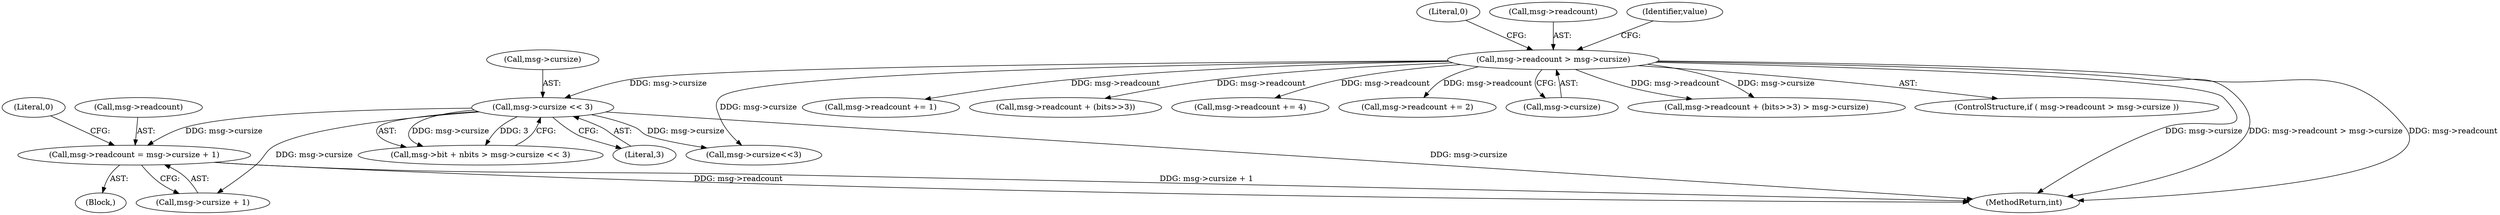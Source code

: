 digraph "0_ioq3_d2b1d124d4055c2fcbe5126863487c52fd58cca1_4@API" {
"1000284" [label="(Call,msg->readcount = msg->cursize + 1)"];
"1000278" [label="(Call,msg->cursize << 3)"];
"1000110" [label="(Call,msg->readcount > msg->cursize)"];
"1000294" [label="(Literal,0)"];
"1000272" [label="(Call,msg->bit + nbits > msg->cursize << 3)"];
"1000283" [label="(Block,)"];
"1000282" [label="(Literal,3)"];
"1000119" [label="(Literal,0)"];
"1000183" [label="(Call,msg->readcount += 1)"];
"1000110" [label="(Call,msg->readcount > msg->cursize)"];
"1000284" [label="(Call,msg->readcount = msg->cursize + 1)"];
"1000351" [label="(Call,msg->cursize<<3)"];
"1000147" [label="(Call,msg->readcount + (bits>>3))"];
"1000111" [label="(Call,msg->readcount)"];
"1000241" [label="(Call,msg->readcount += 4)"];
"1000214" [label="(Call,msg->readcount += 2)"];
"1000285" [label="(Call,msg->readcount)"];
"1000114" [label="(Call,msg->cursize)"];
"1000288" [label="(Call,msg->cursize + 1)"];
"1000146" [label="(Call,msg->readcount + (bits>>3) > msg->cursize)"];
"1000278" [label="(Call,msg->cursize << 3)"];
"1000279" [label="(Call,msg->cursize)"];
"1000121" [label="(Identifier,value)"];
"1000109" [label="(ControlStructure,if ( msg->readcount > msg->cursize ))"];
"1000428" [label="(MethodReturn,int)"];
"1000284" -> "1000283"  [label="AST: "];
"1000284" -> "1000288"  [label="CFG: "];
"1000285" -> "1000284"  [label="AST: "];
"1000288" -> "1000284"  [label="AST: "];
"1000294" -> "1000284"  [label="CFG: "];
"1000284" -> "1000428"  [label="DDG: msg->readcount"];
"1000284" -> "1000428"  [label="DDG: msg->cursize + 1"];
"1000278" -> "1000284"  [label="DDG: msg->cursize"];
"1000278" -> "1000272"  [label="AST: "];
"1000278" -> "1000282"  [label="CFG: "];
"1000279" -> "1000278"  [label="AST: "];
"1000282" -> "1000278"  [label="AST: "];
"1000272" -> "1000278"  [label="CFG: "];
"1000278" -> "1000428"  [label="DDG: msg->cursize"];
"1000278" -> "1000272"  [label="DDG: msg->cursize"];
"1000278" -> "1000272"  [label="DDG: 3"];
"1000110" -> "1000278"  [label="DDG: msg->cursize"];
"1000278" -> "1000288"  [label="DDG: msg->cursize"];
"1000278" -> "1000351"  [label="DDG: msg->cursize"];
"1000110" -> "1000109"  [label="AST: "];
"1000110" -> "1000114"  [label="CFG: "];
"1000111" -> "1000110"  [label="AST: "];
"1000114" -> "1000110"  [label="AST: "];
"1000119" -> "1000110"  [label="CFG: "];
"1000121" -> "1000110"  [label="CFG: "];
"1000110" -> "1000428"  [label="DDG: msg->cursize"];
"1000110" -> "1000428"  [label="DDG: msg->readcount > msg->cursize"];
"1000110" -> "1000428"  [label="DDG: msg->readcount"];
"1000110" -> "1000146"  [label="DDG: msg->readcount"];
"1000110" -> "1000146"  [label="DDG: msg->cursize"];
"1000110" -> "1000147"  [label="DDG: msg->readcount"];
"1000110" -> "1000183"  [label="DDG: msg->readcount"];
"1000110" -> "1000214"  [label="DDG: msg->readcount"];
"1000110" -> "1000241"  [label="DDG: msg->readcount"];
"1000110" -> "1000351"  [label="DDG: msg->cursize"];
}
